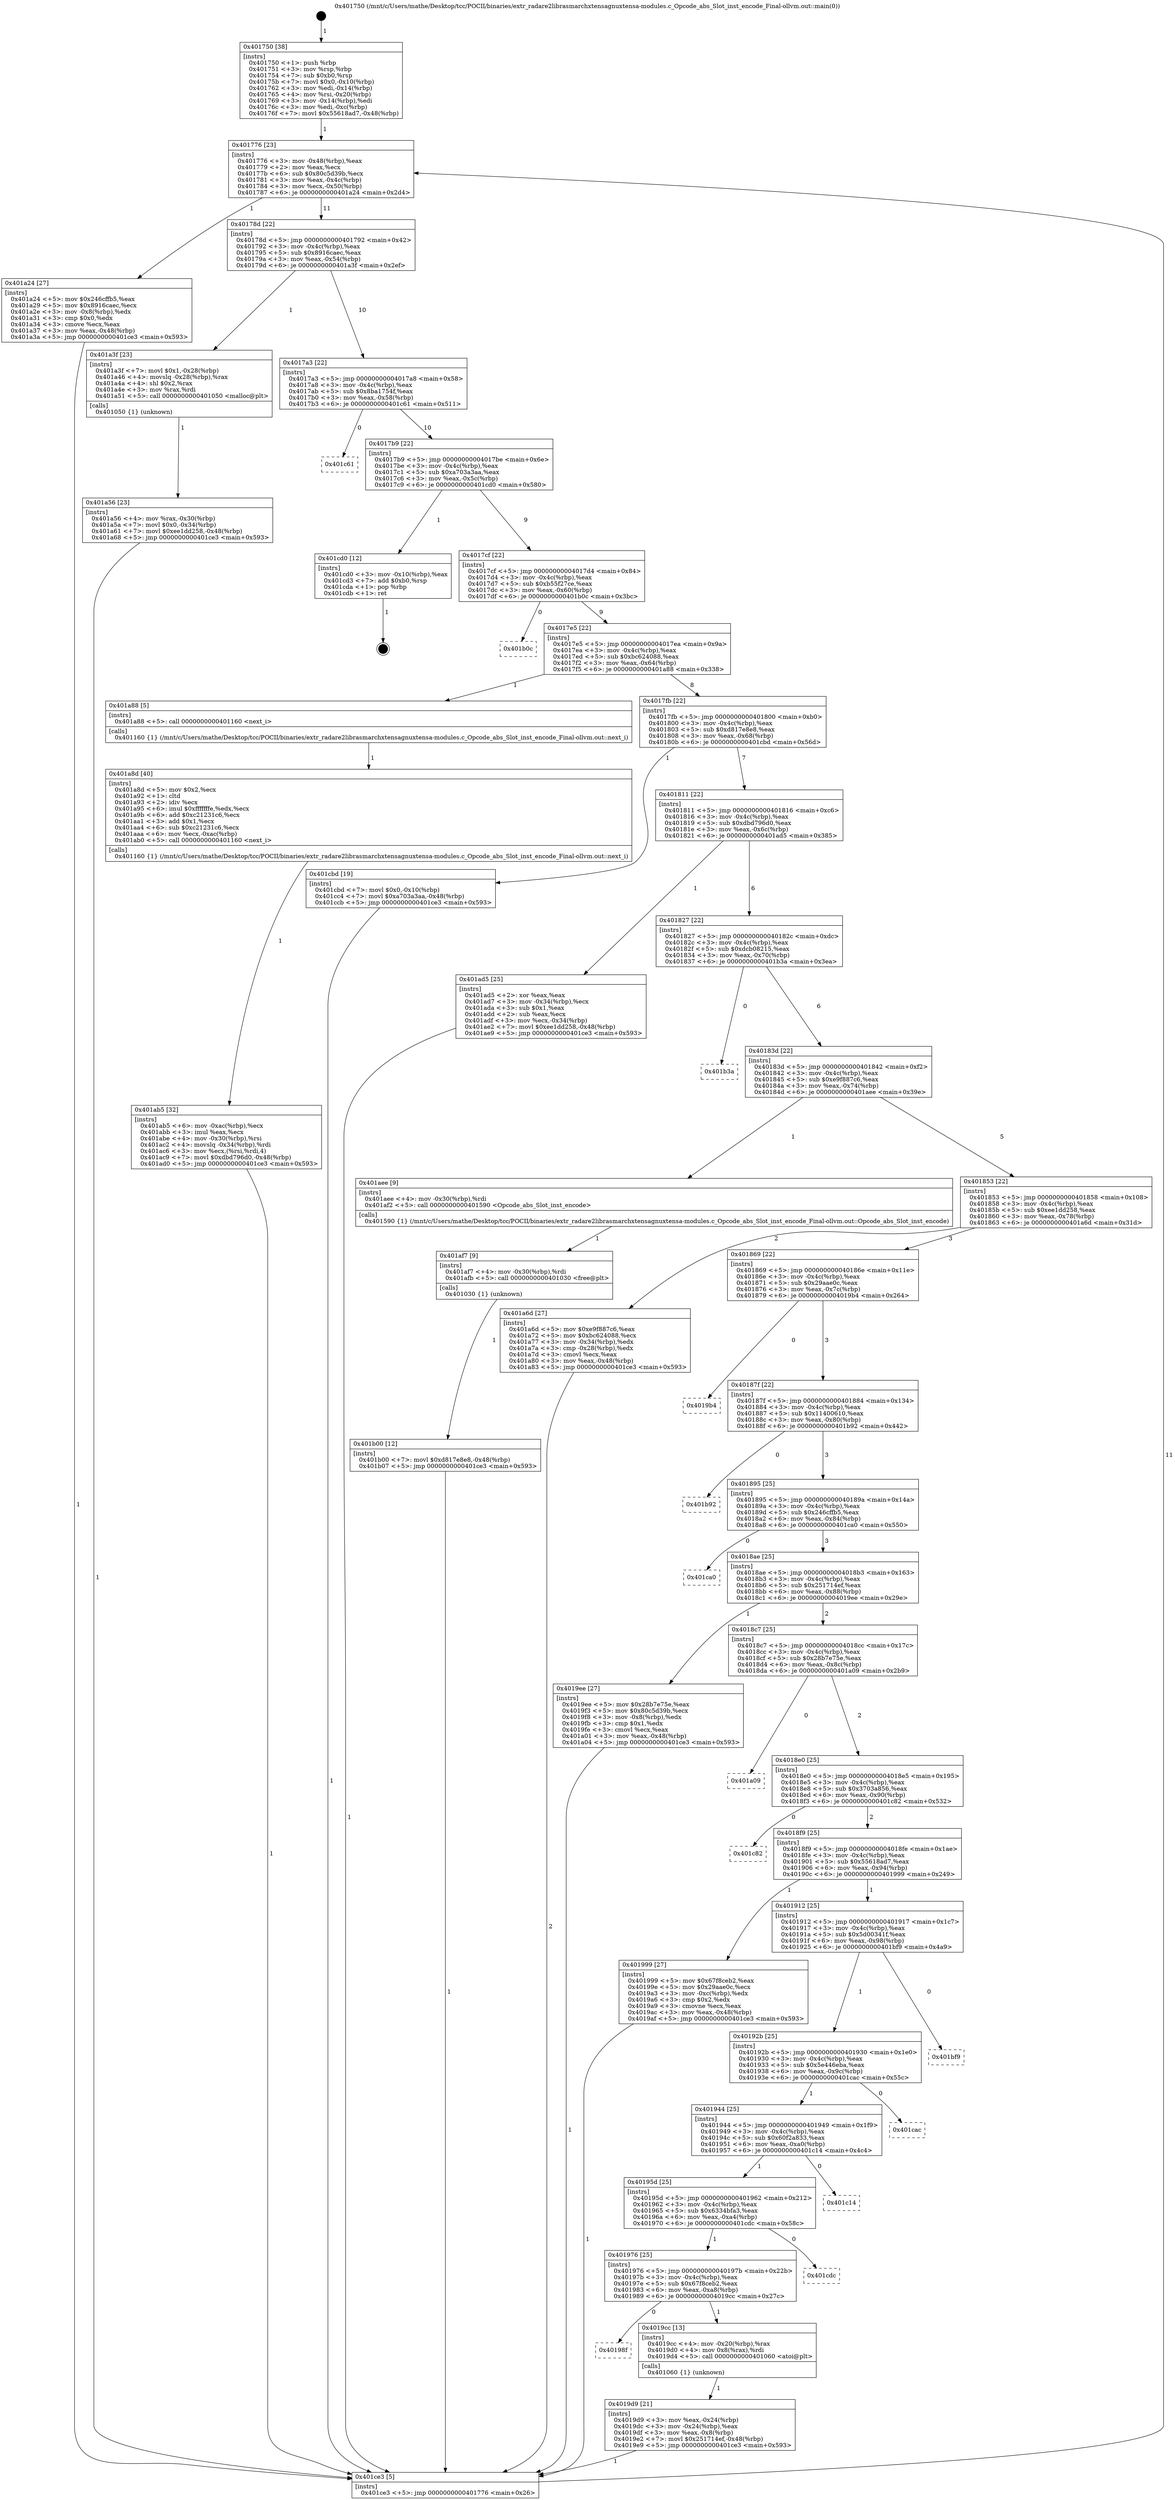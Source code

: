 digraph "0x401750" {
  label = "0x401750 (/mnt/c/Users/mathe/Desktop/tcc/POCII/binaries/extr_radare2librasmarchxtensagnuxtensa-modules.c_Opcode_abs_Slot_inst_encode_Final-ollvm.out::main(0))"
  labelloc = "t"
  node[shape=record]

  Entry [label="",width=0.3,height=0.3,shape=circle,fillcolor=black,style=filled]
  "0x401776" [label="{
     0x401776 [23]\l
     | [instrs]\l
     &nbsp;&nbsp;0x401776 \<+3\>: mov -0x48(%rbp),%eax\l
     &nbsp;&nbsp;0x401779 \<+2\>: mov %eax,%ecx\l
     &nbsp;&nbsp;0x40177b \<+6\>: sub $0x80c5d39b,%ecx\l
     &nbsp;&nbsp;0x401781 \<+3\>: mov %eax,-0x4c(%rbp)\l
     &nbsp;&nbsp;0x401784 \<+3\>: mov %ecx,-0x50(%rbp)\l
     &nbsp;&nbsp;0x401787 \<+6\>: je 0000000000401a24 \<main+0x2d4\>\l
  }"]
  "0x401a24" [label="{
     0x401a24 [27]\l
     | [instrs]\l
     &nbsp;&nbsp;0x401a24 \<+5\>: mov $0x246cffb5,%eax\l
     &nbsp;&nbsp;0x401a29 \<+5\>: mov $0x8916caec,%ecx\l
     &nbsp;&nbsp;0x401a2e \<+3\>: mov -0x8(%rbp),%edx\l
     &nbsp;&nbsp;0x401a31 \<+3\>: cmp $0x0,%edx\l
     &nbsp;&nbsp;0x401a34 \<+3\>: cmove %ecx,%eax\l
     &nbsp;&nbsp;0x401a37 \<+3\>: mov %eax,-0x48(%rbp)\l
     &nbsp;&nbsp;0x401a3a \<+5\>: jmp 0000000000401ce3 \<main+0x593\>\l
  }"]
  "0x40178d" [label="{
     0x40178d [22]\l
     | [instrs]\l
     &nbsp;&nbsp;0x40178d \<+5\>: jmp 0000000000401792 \<main+0x42\>\l
     &nbsp;&nbsp;0x401792 \<+3\>: mov -0x4c(%rbp),%eax\l
     &nbsp;&nbsp;0x401795 \<+5\>: sub $0x8916caec,%eax\l
     &nbsp;&nbsp;0x40179a \<+3\>: mov %eax,-0x54(%rbp)\l
     &nbsp;&nbsp;0x40179d \<+6\>: je 0000000000401a3f \<main+0x2ef\>\l
  }"]
  Exit [label="",width=0.3,height=0.3,shape=circle,fillcolor=black,style=filled,peripheries=2]
  "0x401a3f" [label="{
     0x401a3f [23]\l
     | [instrs]\l
     &nbsp;&nbsp;0x401a3f \<+7\>: movl $0x1,-0x28(%rbp)\l
     &nbsp;&nbsp;0x401a46 \<+4\>: movslq -0x28(%rbp),%rax\l
     &nbsp;&nbsp;0x401a4a \<+4\>: shl $0x2,%rax\l
     &nbsp;&nbsp;0x401a4e \<+3\>: mov %rax,%rdi\l
     &nbsp;&nbsp;0x401a51 \<+5\>: call 0000000000401050 \<malloc@plt\>\l
     | [calls]\l
     &nbsp;&nbsp;0x401050 \{1\} (unknown)\l
  }"]
  "0x4017a3" [label="{
     0x4017a3 [22]\l
     | [instrs]\l
     &nbsp;&nbsp;0x4017a3 \<+5\>: jmp 00000000004017a8 \<main+0x58\>\l
     &nbsp;&nbsp;0x4017a8 \<+3\>: mov -0x4c(%rbp),%eax\l
     &nbsp;&nbsp;0x4017ab \<+5\>: sub $0x8ba1754f,%eax\l
     &nbsp;&nbsp;0x4017b0 \<+3\>: mov %eax,-0x58(%rbp)\l
     &nbsp;&nbsp;0x4017b3 \<+6\>: je 0000000000401c61 \<main+0x511\>\l
  }"]
  "0x401b00" [label="{
     0x401b00 [12]\l
     | [instrs]\l
     &nbsp;&nbsp;0x401b00 \<+7\>: movl $0xd817e8e8,-0x48(%rbp)\l
     &nbsp;&nbsp;0x401b07 \<+5\>: jmp 0000000000401ce3 \<main+0x593\>\l
  }"]
  "0x401c61" [label="{
     0x401c61\l
  }", style=dashed]
  "0x4017b9" [label="{
     0x4017b9 [22]\l
     | [instrs]\l
     &nbsp;&nbsp;0x4017b9 \<+5\>: jmp 00000000004017be \<main+0x6e\>\l
     &nbsp;&nbsp;0x4017be \<+3\>: mov -0x4c(%rbp),%eax\l
     &nbsp;&nbsp;0x4017c1 \<+5\>: sub $0xa703a3aa,%eax\l
     &nbsp;&nbsp;0x4017c6 \<+3\>: mov %eax,-0x5c(%rbp)\l
     &nbsp;&nbsp;0x4017c9 \<+6\>: je 0000000000401cd0 \<main+0x580\>\l
  }"]
  "0x401af7" [label="{
     0x401af7 [9]\l
     | [instrs]\l
     &nbsp;&nbsp;0x401af7 \<+4\>: mov -0x30(%rbp),%rdi\l
     &nbsp;&nbsp;0x401afb \<+5\>: call 0000000000401030 \<free@plt\>\l
     | [calls]\l
     &nbsp;&nbsp;0x401030 \{1\} (unknown)\l
  }"]
  "0x401cd0" [label="{
     0x401cd0 [12]\l
     | [instrs]\l
     &nbsp;&nbsp;0x401cd0 \<+3\>: mov -0x10(%rbp),%eax\l
     &nbsp;&nbsp;0x401cd3 \<+7\>: add $0xb0,%rsp\l
     &nbsp;&nbsp;0x401cda \<+1\>: pop %rbp\l
     &nbsp;&nbsp;0x401cdb \<+1\>: ret\l
  }"]
  "0x4017cf" [label="{
     0x4017cf [22]\l
     | [instrs]\l
     &nbsp;&nbsp;0x4017cf \<+5\>: jmp 00000000004017d4 \<main+0x84\>\l
     &nbsp;&nbsp;0x4017d4 \<+3\>: mov -0x4c(%rbp),%eax\l
     &nbsp;&nbsp;0x4017d7 \<+5\>: sub $0xb55f27ce,%eax\l
     &nbsp;&nbsp;0x4017dc \<+3\>: mov %eax,-0x60(%rbp)\l
     &nbsp;&nbsp;0x4017df \<+6\>: je 0000000000401b0c \<main+0x3bc\>\l
  }"]
  "0x401ab5" [label="{
     0x401ab5 [32]\l
     | [instrs]\l
     &nbsp;&nbsp;0x401ab5 \<+6\>: mov -0xac(%rbp),%ecx\l
     &nbsp;&nbsp;0x401abb \<+3\>: imul %eax,%ecx\l
     &nbsp;&nbsp;0x401abe \<+4\>: mov -0x30(%rbp),%rsi\l
     &nbsp;&nbsp;0x401ac2 \<+4\>: movslq -0x34(%rbp),%rdi\l
     &nbsp;&nbsp;0x401ac6 \<+3\>: mov %ecx,(%rsi,%rdi,4)\l
     &nbsp;&nbsp;0x401ac9 \<+7\>: movl $0xdbd796d0,-0x48(%rbp)\l
     &nbsp;&nbsp;0x401ad0 \<+5\>: jmp 0000000000401ce3 \<main+0x593\>\l
  }"]
  "0x401b0c" [label="{
     0x401b0c\l
  }", style=dashed]
  "0x4017e5" [label="{
     0x4017e5 [22]\l
     | [instrs]\l
     &nbsp;&nbsp;0x4017e5 \<+5\>: jmp 00000000004017ea \<main+0x9a\>\l
     &nbsp;&nbsp;0x4017ea \<+3\>: mov -0x4c(%rbp),%eax\l
     &nbsp;&nbsp;0x4017ed \<+5\>: sub $0xbc624088,%eax\l
     &nbsp;&nbsp;0x4017f2 \<+3\>: mov %eax,-0x64(%rbp)\l
     &nbsp;&nbsp;0x4017f5 \<+6\>: je 0000000000401a88 \<main+0x338\>\l
  }"]
  "0x401a8d" [label="{
     0x401a8d [40]\l
     | [instrs]\l
     &nbsp;&nbsp;0x401a8d \<+5\>: mov $0x2,%ecx\l
     &nbsp;&nbsp;0x401a92 \<+1\>: cltd\l
     &nbsp;&nbsp;0x401a93 \<+2\>: idiv %ecx\l
     &nbsp;&nbsp;0x401a95 \<+6\>: imul $0xfffffffe,%edx,%ecx\l
     &nbsp;&nbsp;0x401a9b \<+6\>: add $0xc21231c6,%ecx\l
     &nbsp;&nbsp;0x401aa1 \<+3\>: add $0x1,%ecx\l
     &nbsp;&nbsp;0x401aa4 \<+6\>: sub $0xc21231c6,%ecx\l
     &nbsp;&nbsp;0x401aaa \<+6\>: mov %ecx,-0xac(%rbp)\l
     &nbsp;&nbsp;0x401ab0 \<+5\>: call 0000000000401160 \<next_i\>\l
     | [calls]\l
     &nbsp;&nbsp;0x401160 \{1\} (/mnt/c/Users/mathe/Desktop/tcc/POCII/binaries/extr_radare2librasmarchxtensagnuxtensa-modules.c_Opcode_abs_Slot_inst_encode_Final-ollvm.out::next_i)\l
  }"]
  "0x401a88" [label="{
     0x401a88 [5]\l
     | [instrs]\l
     &nbsp;&nbsp;0x401a88 \<+5\>: call 0000000000401160 \<next_i\>\l
     | [calls]\l
     &nbsp;&nbsp;0x401160 \{1\} (/mnt/c/Users/mathe/Desktop/tcc/POCII/binaries/extr_radare2librasmarchxtensagnuxtensa-modules.c_Opcode_abs_Slot_inst_encode_Final-ollvm.out::next_i)\l
  }"]
  "0x4017fb" [label="{
     0x4017fb [22]\l
     | [instrs]\l
     &nbsp;&nbsp;0x4017fb \<+5\>: jmp 0000000000401800 \<main+0xb0\>\l
     &nbsp;&nbsp;0x401800 \<+3\>: mov -0x4c(%rbp),%eax\l
     &nbsp;&nbsp;0x401803 \<+5\>: sub $0xd817e8e8,%eax\l
     &nbsp;&nbsp;0x401808 \<+3\>: mov %eax,-0x68(%rbp)\l
     &nbsp;&nbsp;0x40180b \<+6\>: je 0000000000401cbd \<main+0x56d\>\l
  }"]
  "0x401a56" [label="{
     0x401a56 [23]\l
     | [instrs]\l
     &nbsp;&nbsp;0x401a56 \<+4\>: mov %rax,-0x30(%rbp)\l
     &nbsp;&nbsp;0x401a5a \<+7\>: movl $0x0,-0x34(%rbp)\l
     &nbsp;&nbsp;0x401a61 \<+7\>: movl $0xee1dd258,-0x48(%rbp)\l
     &nbsp;&nbsp;0x401a68 \<+5\>: jmp 0000000000401ce3 \<main+0x593\>\l
  }"]
  "0x401cbd" [label="{
     0x401cbd [19]\l
     | [instrs]\l
     &nbsp;&nbsp;0x401cbd \<+7\>: movl $0x0,-0x10(%rbp)\l
     &nbsp;&nbsp;0x401cc4 \<+7\>: movl $0xa703a3aa,-0x48(%rbp)\l
     &nbsp;&nbsp;0x401ccb \<+5\>: jmp 0000000000401ce3 \<main+0x593\>\l
  }"]
  "0x401811" [label="{
     0x401811 [22]\l
     | [instrs]\l
     &nbsp;&nbsp;0x401811 \<+5\>: jmp 0000000000401816 \<main+0xc6\>\l
     &nbsp;&nbsp;0x401816 \<+3\>: mov -0x4c(%rbp),%eax\l
     &nbsp;&nbsp;0x401819 \<+5\>: sub $0xdbd796d0,%eax\l
     &nbsp;&nbsp;0x40181e \<+3\>: mov %eax,-0x6c(%rbp)\l
     &nbsp;&nbsp;0x401821 \<+6\>: je 0000000000401ad5 \<main+0x385\>\l
  }"]
  "0x4019d9" [label="{
     0x4019d9 [21]\l
     | [instrs]\l
     &nbsp;&nbsp;0x4019d9 \<+3\>: mov %eax,-0x24(%rbp)\l
     &nbsp;&nbsp;0x4019dc \<+3\>: mov -0x24(%rbp),%eax\l
     &nbsp;&nbsp;0x4019df \<+3\>: mov %eax,-0x8(%rbp)\l
     &nbsp;&nbsp;0x4019e2 \<+7\>: movl $0x251714ef,-0x48(%rbp)\l
     &nbsp;&nbsp;0x4019e9 \<+5\>: jmp 0000000000401ce3 \<main+0x593\>\l
  }"]
  "0x401ad5" [label="{
     0x401ad5 [25]\l
     | [instrs]\l
     &nbsp;&nbsp;0x401ad5 \<+2\>: xor %eax,%eax\l
     &nbsp;&nbsp;0x401ad7 \<+3\>: mov -0x34(%rbp),%ecx\l
     &nbsp;&nbsp;0x401ada \<+3\>: sub $0x1,%eax\l
     &nbsp;&nbsp;0x401add \<+2\>: sub %eax,%ecx\l
     &nbsp;&nbsp;0x401adf \<+3\>: mov %ecx,-0x34(%rbp)\l
     &nbsp;&nbsp;0x401ae2 \<+7\>: movl $0xee1dd258,-0x48(%rbp)\l
     &nbsp;&nbsp;0x401ae9 \<+5\>: jmp 0000000000401ce3 \<main+0x593\>\l
  }"]
  "0x401827" [label="{
     0x401827 [22]\l
     | [instrs]\l
     &nbsp;&nbsp;0x401827 \<+5\>: jmp 000000000040182c \<main+0xdc\>\l
     &nbsp;&nbsp;0x40182c \<+3\>: mov -0x4c(%rbp),%eax\l
     &nbsp;&nbsp;0x40182f \<+5\>: sub $0xdcb08215,%eax\l
     &nbsp;&nbsp;0x401834 \<+3\>: mov %eax,-0x70(%rbp)\l
     &nbsp;&nbsp;0x401837 \<+6\>: je 0000000000401b3a \<main+0x3ea\>\l
  }"]
  "0x40198f" [label="{
     0x40198f\l
  }", style=dashed]
  "0x401b3a" [label="{
     0x401b3a\l
  }", style=dashed]
  "0x40183d" [label="{
     0x40183d [22]\l
     | [instrs]\l
     &nbsp;&nbsp;0x40183d \<+5\>: jmp 0000000000401842 \<main+0xf2\>\l
     &nbsp;&nbsp;0x401842 \<+3\>: mov -0x4c(%rbp),%eax\l
     &nbsp;&nbsp;0x401845 \<+5\>: sub $0xe9f887c6,%eax\l
     &nbsp;&nbsp;0x40184a \<+3\>: mov %eax,-0x74(%rbp)\l
     &nbsp;&nbsp;0x40184d \<+6\>: je 0000000000401aee \<main+0x39e\>\l
  }"]
  "0x4019cc" [label="{
     0x4019cc [13]\l
     | [instrs]\l
     &nbsp;&nbsp;0x4019cc \<+4\>: mov -0x20(%rbp),%rax\l
     &nbsp;&nbsp;0x4019d0 \<+4\>: mov 0x8(%rax),%rdi\l
     &nbsp;&nbsp;0x4019d4 \<+5\>: call 0000000000401060 \<atoi@plt\>\l
     | [calls]\l
     &nbsp;&nbsp;0x401060 \{1\} (unknown)\l
  }"]
  "0x401aee" [label="{
     0x401aee [9]\l
     | [instrs]\l
     &nbsp;&nbsp;0x401aee \<+4\>: mov -0x30(%rbp),%rdi\l
     &nbsp;&nbsp;0x401af2 \<+5\>: call 0000000000401590 \<Opcode_abs_Slot_inst_encode\>\l
     | [calls]\l
     &nbsp;&nbsp;0x401590 \{1\} (/mnt/c/Users/mathe/Desktop/tcc/POCII/binaries/extr_radare2librasmarchxtensagnuxtensa-modules.c_Opcode_abs_Slot_inst_encode_Final-ollvm.out::Opcode_abs_Slot_inst_encode)\l
  }"]
  "0x401853" [label="{
     0x401853 [22]\l
     | [instrs]\l
     &nbsp;&nbsp;0x401853 \<+5\>: jmp 0000000000401858 \<main+0x108\>\l
     &nbsp;&nbsp;0x401858 \<+3\>: mov -0x4c(%rbp),%eax\l
     &nbsp;&nbsp;0x40185b \<+5\>: sub $0xee1dd258,%eax\l
     &nbsp;&nbsp;0x401860 \<+3\>: mov %eax,-0x78(%rbp)\l
     &nbsp;&nbsp;0x401863 \<+6\>: je 0000000000401a6d \<main+0x31d\>\l
  }"]
  "0x401976" [label="{
     0x401976 [25]\l
     | [instrs]\l
     &nbsp;&nbsp;0x401976 \<+5\>: jmp 000000000040197b \<main+0x22b\>\l
     &nbsp;&nbsp;0x40197b \<+3\>: mov -0x4c(%rbp),%eax\l
     &nbsp;&nbsp;0x40197e \<+5\>: sub $0x67f8ceb2,%eax\l
     &nbsp;&nbsp;0x401983 \<+6\>: mov %eax,-0xa8(%rbp)\l
     &nbsp;&nbsp;0x401989 \<+6\>: je 00000000004019cc \<main+0x27c\>\l
  }"]
  "0x401a6d" [label="{
     0x401a6d [27]\l
     | [instrs]\l
     &nbsp;&nbsp;0x401a6d \<+5\>: mov $0xe9f887c6,%eax\l
     &nbsp;&nbsp;0x401a72 \<+5\>: mov $0xbc624088,%ecx\l
     &nbsp;&nbsp;0x401a77 \<+3\>: mov -0x34(%rbp),%edx\l
     &nbsp;&nbsp;0x401a7a \<+3\>: cmp -0x28(%rbp),%edx\l
     &nbsp;&nbsp;0x401a7d \<+3\>: cmovl %ecx,%eax\l
     &nbsp;&nbsp;0x401a80 \<+3\>: mov %eax,-0x48(%rbp)\l
     &nbsp;&nbsp;0x401a83 \<+5\>: jmp 0000000000401ce3 \<main+0x593\>\l
  }"]
  "0x401869" [label="{
     0x401869 [22]\l
     | [instrs]\l
     &nbsp;&nbsp;0x401869 \<+5\>: jmp 000000000040186e \<main+0x11e\>\l
     &nbsp;&nbsp;0x40186e \<+3\>: mov -0x4c(%rbp),%eax\l
     &nbsp;&nbsp;0x401871 \<+5\>: sub $0x29aae0c,%eax\l
     &nbsp;&nbsp;0x401876 \<+3\>: mov %eax,-0x7c(%rbp)\l
     &nbsp;&nbsp;0x401879 \<+6\>: je 00000000004019b4 \<main+0x264\>\l
  }"]
  "0x401cdc" [label="{
     0x401cdc\l
  }", style=dashed]
  "0x4019b4" [label="{
     0x4019b4\l
  }", style=dashed]
  "0x40187f" [label="{
     0x40187f [22]\l
     | [instrs]\l
     &nbsp;&nbsp;0x40187f \<+5\>: jmp 0000000000401884 \<main+0x134\>\l
     &nbsp;&nbsp;0x401884 \<+3\>: mov -0x4c(%rbp),%eax\l
     &nbsp;&nbsp;0x401887 \<+5\>: sub $0x11400610,%eax\l
     &nbsp;&nbsp;0x40188c \<+3\>: mov %eax,-0x80(%rbp)\l
     &nbsp;&nbsp;0x40188f \<+6\>: je 0000000000401b92 \<main+0x442\>\l
  }"]
  "0x40195d" [label="{
     0x40195d [25]\l
     | [instrs]\l
     &nbsp;&nbsp;0x40195d \<+5\>: jmp 0000000000401962 \<main+0x212\>\l
     &nbsp;&nbsp;0x401962 \<+3\>: mov -0x4c(%rbp),%eax\l
     &nbsp;&nbsp;0x401965 \<+5\>: sub $0x6334bfa3,%eax\l
     &nbsp;&nbsp;0x40196a \<+6\>: mov %eax,-0xa4(%rbp)\l
     &nbsp;&nbsp;0x401970 \<+6\>: je 0000000000401cdc \<main+0x58c\>\l
  }"]
  "0x401b92" [label="{
     0x401b92\l
  }", style=dashed]
  "0x401895" [label="{
     0x401895 [25]\l
     | [instrs]\l
     &nbsp;&nbsp;0x401895 \<+5\>: jmp 000000000040189a \<main+0x14a\>\l
     &nbsp;&nbsp;0x40189a \<+3\>: mov -0x4c(%rbp),%eax\l
     &nbsp;&nbsp;0x40189d \<+5\>: sub $0x246cffb5,%eax\l
     &nbsp;&nbsp;0x4018a2 \<+6\>: mov %eax,-0x84(%rbp)\l
     &nbsp;&nbsp;0x4018a8 \<+6\>: je 0000000000401ca0 \<main+0x550\>\l
  }"]
  "0x401c14" [label="{
     0x401c14\l
  }", style=dashed]
  "0x401ca0" [label="{
     0x401ca0\l
  }", style=dashed]
  "0x4018ae" [label="{
     0x4018ae [25]\l
     | [instrs]\l
     &nbsp;&nbsp;0x4018ae \<+5\>: jmp 00000000004018b3 \<main+0x163\>\l
     &nbsp;&nbsp;0x4018b3 \<+3\>: mov -0x4c(%rbp),%eax\l
     &nbsp;&nbsp;0x4018b6 \<+5\>: sub $0x251714ef,%eax\l
     &nbsp;&nbsp;0x4018bb \<+6\>: mov %eax,-0x88(%rbp)\l
     &nbsp;&nbsp;0x4018c1 \<+6\>: je 00000000004019ee \<main+0x29e\>\l
  }"]
  "0x401944" [label="{
     0x401944 [25]\l
     | [instrs]\l
     &nbsp;&nbsp;0x401944 \<+5\>: jmp 0000000000401949 \<main+0x1f9\>\l
     &nbsp;&nbsp;0x401949 \<+3\>: mov -0x4c(%rbp),%eax\l
     &nbsp;&nbsp;0x40194c \<+5\>: sub $0x60f2a833,%eax\l
     &nbsp;&nbsp;0x401951 \<+6\>: mov %eax,-0xa0(%rbp)\l
     &nbsp;&nbsp;0x401957 \<+6\>: je 0000000000401c14 \<main+0x4c4\>\l
  }"]
  "0x4019ee" [label="{
     0x4019ee [27]\l
     | [instrs]\l
     &nbsp;&nbsp;0x4019ee \<+5\>: mov $0x28b7e75e,%eax\l
     &nbsp;&nbsp;0x4019f3 \<+5\>: mov $0x80c5d39b,%ecx\l
     &nbsp;&nbsp;0x4019f8 \<+3\>: mov -0x8(%rbp),%edx\l
     &nbsp;&nbsp;0x4019fb \<+3\>: cmp $0x1,%edx\l
     &nbsp;&nbsp;0x4019fe \<+3\>: cmovl %ecx,%eax\l
     &nbsp;&nbsp;0x401a01 \<+3\>: mov %eax,-0x48(%rbp)\l
     &nbsp;&nbsp;0x401a04 \<+5\>: jmp 0000000000401ce3 \<main+0x593\>\l
  }"]
  "0x4018c7" [label="{
     0x4018c7 [25]\l
     | [instrs]\l
     &nbsp;&nbsp;0x4018c7 \<+5\>: jmp 00000000004018cc \<main+0x17c\>\l
     &nbsp;&nbsp;0x4018cc \<+3\>: mov -0x4c(%rbp),%eax\l
     &nbsp;&nbsp;0x4018cf \<+5\>: sub $0x28b7e75e,%eax\l
     &nbsp;&nbsp;0x4018d4 \<+6\>: mov %eax,-0x8c(%rbp)\l
     &nbsp;&nbsp;0x4018da \<+6\>: je 0000000000401a09 \<main+0x2b9\>\l
  }"]
  "0x401cac" [label="{
     0x401cac\l
  }", style=dashed]
  "0x401a09" [label="{
     0x401a09\l
  }", style=dashed]
  "0x4018e0" [label="{
     0x4018e0 [25]\l
     | [instrs]\l
     &nbsp;&nbsp;0x4018e0 \<+5\>: jmp 00000000004018e5 \<main+0x195\>\l
     &nbsp;&nbsp;0x4018e5 \<+3\>: mov -0x4c(%rbp),%eax\l
     &nbsp;&nbsp;0x4018e8 \<+5\>: sub $0x3703a856,%eax\l
     &nbsp;&nbsp;0x4018ed \<+6\>: mov %eax,-0x90(%rbp)\l
     &nbsp;&nbsp;0x4018f3 \<+6\>: je 0000000000401c82 \<main+0x532\>\l
  }"]
  "0x40192b" [label="{
     0x40192b [25]\l
     | [instrs]\l
     &nbsp;&nbsp;0x40192b \<+5\>: jmp 0000000000401930 \<main+0x1e0\>\l
     &nbsp;&nbsp;0x401930 \<+3\>: mov -0x4c(%rbp),%eax\l
     &nbsp;&nbsp;0x401933 \<+5\>: sub $0x5e446eba,%eax\l
     &nbsp;&nbsp;0x401938 \<+6\>: mov %eax,-0x9c(%rbp)\l
     &nbsp;&nbsp;0x40193e \<+6\>: je 0000000000401cac \<main+0x55c\>\l
  }"]
  "0x401c82" [label="{
     0x401c82\l
  }", style=dashed]
  "0x4018f9" [label="{
     0x4018f9 [25]\l
     | [instrs]\l
     &nbsp;&nbsp;0x4018f9 \<+5\>: jmp 00000000004018fe \<main+0x1ae\>\l
     &nbsp;&nbsp;0x4018fe \<+3\>: mov -0x4c(%rbp),%eax\l
     &nbsp;&nbsp;0x401901 \<+5\>: sub $0x55618ad7,%eax\l
     &nbsp;&nbsp;0x401906 \<+6\>: mov %eax,-0x94(%rbp)\l
     &nbsp;&nbsp;0x40190c \<+6\>: je 0000000000401999 \<main+0x249\>\l
  }"]
  "0x401bf9" [label="{
     0x401bf9\l
  }", style=dashed]
  "0x401999" [label="{
     0x401999 [27]\l
     | [instrs]\l
     &nbsp;&nbsp;0x401999 \<+5\>: mov $0x67f8ceb2,%eax\l
     &nbsp;&nbsp;0x40199e \<+5\>: mov $0x29aae0c,%ecx\l
     &nbsp;&nbsp;0x4019a3 \<+3\>: mov -0xc(%rbp),%edx\l
     &nbsp;&nbsp;0x4019a6 \<+3\>: cmp $0x2,%edx\l
     &nbsp;&nbsp;0x4019a9 \<+3\>: cmovne %ecx,%eax\l
     &nbsp;&nbsp;0x4019ac \<+3\>: mov %eax,-0x48(%rbp)\l
     &nbsp;&nbsp;0x4019af \<+5\>: jmp 0000000000401ce3 \<main+0x593\>\l
  }"]
  "0x401912" [label="{
     0x401912 [25]\l
     | [instrs]\l
     &nbsp;&nbsp;0x401912 \<+5\>: jmp 0000000000401917 \<main+0x1c7\>\l
     &nbsp;&nbsp;0x401917 \<+3\>: mov -0x4c(%rbp),%eax\l
     &nbsp;&nbsp;0x40191a \<+5\>: sub $0x5d00341f,%eax\l
     &nbsp;&nbsp;0x40191f \<+6\>: mov %eax,-0x98(%rbp)\l
     &nbsp;&nbsp;0x401925 \<+6\>: je 0000000000401bf9 \<main+0x4a9\>\l
  }"]
  "0x401ce3" [label="{
     0x401ce3 [5]\l
     | [instrs]\l
     &nbsp;&nbsp;0x401ce3 \<+5\>: jmp 0000000000401776 \<main+0x26\>\l
  }"]
  "0x401750" [label="{
     0x401750 [38]\l
     | [instrs]\l
     &nbsp;&nbsp;0x401750 \<+1\>: push %rbp\l
     &nbsp;&nbsp;0x401751 \<+3\>: mov %rsp,%rbp\l
     &nbsp;&nbsp;0x401754 \<+7\>: sub $0xb0,%rsp\l
     &nbsp;&nbsp;0x40175b \<+7\>: movl $0x0,-0x10(%rbp)\l
     &nbsp;&nbsp;0x401762 \<+3\>: mov %edi,-0x14(%rbp)\l
     &nbsp;&nbsp;0x401765 \<+4\>: mov %rsi,-0x20(%rbp)\l
     &nbsp;&nbsp;0x401769 \<+3\>: mov -0x14(%rbp),%edi\l
     &nbsp;&nbsp;0x40176c \<+3\>: mov %edi,-0xc(%rbp)\l
     &nbsp;&nbsp;0x40176f \<+7\>: movl $0x55618ad7,-0x48(%rbp)\l
  }"]
  Entry -> "0x401750" [label=" 1"]
  "0x401776" -> "0x401a24" [label=" 1"]
  "0x401776" -> "0x40178d" [label=" 11"]
  "0x401cd0" -> Exit [label=" 1"]
  "0x40178d" -> "0x401a3f" [label=" 1"]
  "0x40178d" -> "0x4017a3" [label=" 10"]
  "0x401cbd" -> "0x401ce3" [label=" 1"]
  "0x4017a3" -> "0x401c61" [label=" 0"]
  "0x4017a3" -> "0x4017b9" [label=" 10"]
  "0x401b00" -> "0x401ce3" [label=" 1"]
  "0x4017b9" -> "0x401cd0" [label=" 1"]
  "0x4017b9" -> "0x4017cf" [label=" 9"]
  "0x401af7" -> "0x401b00" [label=" 1"]
  "0x4017cf" -> "0x401b0c" [label=" 0"]
  "0x4017cf" -> "0x4017e5" [label=" 9"]
  "0x401aee" -> "0x401af7" [label=" 1"]
  "0x4017e5" -> "0x401a88" [label=" 1"]
  "0x4017e5" -> "0x4017fb" [label=" 8"]
  "0x401ad5" -> "0x401ce3" [label=" 1"]
  "0x4017fb" -> "0x401cbd" [label=" 1"]
  "0x4017fb" -> "0x401811" [label=" 7"]
  "0x401ab5" -> "0x401ce3" [label=" 1"]
  "0x401811" -> "0x401ad5" [label=" 1"]
  "0x401811" -> "0x401827" [label=" 6"]
  "0x401a8d" -> "0x401ab5" [label=" 1"]
  "0x401827" -> "0x401b3a" [label=" 0"]
  "0x401827" -> "0x40183d" [label=" 6"]
  "0x401a88" -> "0x401a8d" [label=" 1"]
  "0x40183d" -> "0x401aee" [label=" 1"]
  "0x40183d" -> "0x401853" [label=" 5"]
  "0x401a6d" -> "0x401ce3" [label=" 2"]
  "0x401853" -> "0x401a6d" [label=" 2"]
  "0x401853" -> "0x401869" [label=" 3"]
  "0x401a3f" -> "0x401a56" [label=" 1"]
  "0x401869" -> "0x4019b4" [label=" 0"]
  "0x401869" -> "0x40187f" [label=" 3"]
  "0x401a24" -> "0x401ce3" [label=" 1"]
  "0x40187f" -> "0x401b92" [label=" 0"]
  "0x40187f" -> "0x401895" [label=" 3"]
  "0x4019d9" -> "0x401ce3" [label=" 1"]
  "0x401895" -> "0x401ca0" [label=" 0"]
  "0x401895" -> "0x4018ae" [label=" 3"]
  "0x4019cc" -> "0x4019d9" [label=" 1"]
  "0x4018ae" -> "0x4019ee" [label=" 1"]
  "0x4018ae" -> "0x4018c7" [label=" 2"]
  "0x401976" -> "0x4019cc" [label=" 1"]
  "0x4018c7" -> "0x401a09" [label=" 0"]
  "0x4018c7" -> "0x4018e0" [label=" 2"]
  "0x401a56" -> "0x401ce3" [label=" 1"]
  "0x4018e0" -> "0x401c82" [label=" 0"]
  "0x4018e0" -> "0x4018f9" [label=" 2"]
  "0x40195d" -> "0x401cdc" [label=" 0"]
  "0x4018f9" -> "0x401999" [label=" 1"]
  "0x4018f9" -> "0x401912" [label=" 1"]
  "0x401999" -> "0x401ce3" [label=" 1"]
  "0x401750" -> "0x401776" [label=" 1"]
  "0x401ce3" -> "0x401776" [label=" 11"]
  "0x4019ee" -> "0x401ce3" [label=" 1"]
  "0x401912" -> "0x401bf9" [label=" 0"]
  "0x401912" -> "0x40192b" [label=" 1"]
  "0x40195d" -> "0x401976" [label=" 1"]
  "0x40192b" -> "0x401cac" [label=" 0"]
  "0x40192b" -> "0x401944" [label=" 1"]
  "0x401976" -> "0x40198f" [label=" 0"]
  "0x401944" -> "0x401c14" [label=" 0"]
  "0x401944" -> "0x40195d" [label=" 1"]
}
